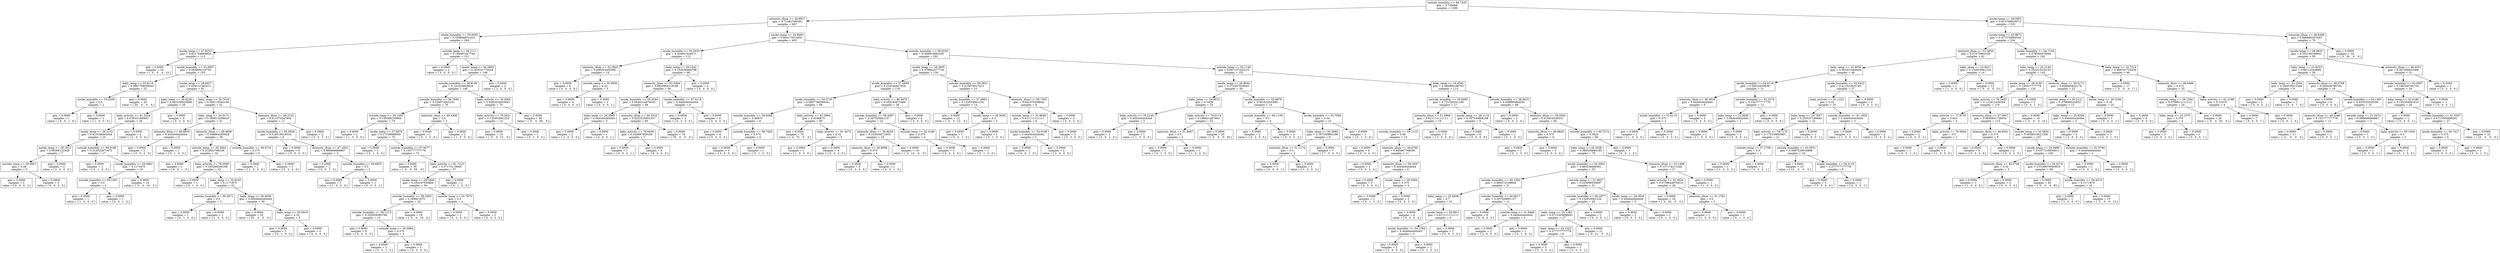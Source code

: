 digraph Tree {
0 [label="outside_humidity <= 60.7432\ngini = 0.749986\nsamples = 1000", shape="box"] ;
1 [label="intensity_illum <= 49.8927\ngini = 0.71582799305\nsamples = 667", shape="box"] ;
0 -> 1 ;
2 [label="inside_humidity <= 55.6393\ngini = 0.559946051423\nsamples = 264", shape="box"] ;
1 -> 2 ;
3 [label="inside_temp <= 27.8253\ngini = 0.651734669904\nsamples = 113", shape="box"] ;
2 -> 3 ;
4 [label="gini = 0.0000\nsamples = 10\nvalue = [  0.   0.   0.  10.]", shape="box"] ;
3 -> 4 ;
5 [label="inside_humidity <= 53.9907\ngini = 0.595909133754\nsamples = 103", shape="box"] ;
3 -> 5 ;
6 [label="baby_temp <= 25.9118\ngini = 0.0867768595041\nsamples = 22", shape="box"] ;
5 -> 6 ;
7 [label="inside_humidity <= 53.8209\ngini = 0.5\nsamples = 2", shape="box"] ;
6 -> 7 ;
8 [label="gini = 0.0000\nsamples = 1\nvalue = [ 0.  0.  1.  0.]", shape="box"] ;
7 -> 8 ;
9 [label="gini = 0.0000\nsamples = 1\nvalue = [ 1.  0.  0.  0.]", shape="box"] ;
7 -> 9 ;
10 [label="gini = 0.0000\nsamples = 20\nvalue = [ 20.   0.   0.   0.]", shape="box"] ;
6 -> 10 ;
11 [label="inside_temp <= 28.6027\ngini = 0.658131382411\nsamples = 81", shape="box"] ;
5 -> 11 ;
12 [label="baby_temp <= 26.6226\ngini = 0.561236623068\nsamples = 29", shape="box"] ;
11 -> 12 ;
13 [label="baby_activity <= 81.5334\ngini = 0.476331360947\nsamples = 26", shape="box"] ;
12 -> 13 ;
14 [label="inside_temp <= 28.2152\ngini = 0.413194444444\nsamples = 24", shape="box"] ;
13 -> 14 ;
15 [label="inside_temp <= 28.1812\ngini = 0.65306122449\nsamples = 7", shape="box"] ;
14 -> 15 ;
16 [label="outside_temp <= 30.6921\ngini = 0.48\nsamples = 5", shape="box"] ;
15 -> 16 ;
17 [label="gini = 0.0000\nsamples = 2\nvalue = [ 0.  0.  0.  2.]", shape="box"] ;
16 -> 17 ;
18 [label="gini = 0.0000\nsamples = 3\nvalue = [ 0.  0.  3.  0.]", shape="box"] ;
16 -> 18 ;
19 [label="gini = 0.0000\nsamples = 2\nvalue = [ 2.  0.  0.  0.]", shape="box"] ;
15 -> 19 ;
20 [label="outside_humidity <= 58.9196\ngini = 0.214532871972\nsamples = 17", shape="box"] ;
14 -> 20 ;
21 [label="gini = 0.0000\nsamples = 1\nvalue = [ 0.  1.  0.  0.]", shape="box"] ;
20 -> 21 ;
22 [label="inside_humidity <= 54.0682\ngini = 0.1171875\nsamples = 16", shape="box"] ;
20 -> 22 ;
23 [label="outside_humidity <= 60.1401\ngini = 0.5\nsamples = 2", shape="box"] ;
22 -> 23 ;
24 [label="gini = 0.0000\nsamples = 1\nvalue = [ 1.  0.  0.  0.]", shape="box"] ;
23 -> 24 ;
25 [label="gini = 0.0000\nsamples = 1\nvalue = [ 0.  0.  1.  0.]", shape="box"] ;
23 -> 25 ;
26 [label="gini = 0.0000\nsamples = 14\nvalue = [  0.   0.  14.   0.]", shape="box"] ;
22 -> 26 ;
27 [label="gini = 0.0000\nsamples = 2\nvalue = [ 2.  0.  0.  0.]", shape="box"] ;
13 -> 27 ;
28 [label="gini = 0.0000\nsamples = 3\nvalue = [ 0.  3.  0.  0.]", shape="box"] ;
12 -> 28 ;
29 [label="baby_temp <= 26.7018\ngini = 0.545118343195\nsamples = 52", shape="box"] ;
11 -> 29 ;
30 [label="baby_temp <= 24.6171\ngini = 0.393813206425\nsamples = 41", shape="box"] ;
29 -> 30 ;
31 [label="intensity_illum <= 48.8859\ngini = 0.444444444444\nsamples = 3", shape="box"] ;
30 -> 31 ;
32 [label="gini = 0.0000\nsamples = 2\nvalue = [ 0.  0.  2.  0.]", shape="box"] ;
31 -> 32 ;
33 [label="gini = 0.0000\nsamples = 1\nvalue = [ 0.  1.  0.  0.]", shape="box"] ;
31 -> 33 ;
34 [label="intensity_illum <= 49.4698\ngini = 0.308864265928\nsamples = 38", shape="box"] ;
30 -> 34 ;
35 [label="outside_temp <= 30.3564\ngini = 0.212802768166\nsamples = 34", shape="box"] ;
34 -> 35 ;
36 [label="gini = 0.0000\nsamples = 1\nvalue = [ 0.  0.  1.  0.]", shape="box"] ;
35 -> 36 ;
37 [label="baby_activity <= 78.0590\ngini = 0.165289256198\nsamples = 33", shape="box"] ;
35 -> 37 ;
38 [label="gini = 0.0000\nsamples = 1\nvalue = [ 0.  1.  0.  0.]", shape="box"] ;
37 -> 38 ;
39 [label="baby_temp <= 24.9102\ngini = 0.1171875\nsamples = 32", shape="box"] ;
37 -> 39 ;
40 [label="outside_humidity <= 60.5672\ngini = 0.5\nsamples = 2", shape="box"] ;
39 -> 40 ;
41 [label="gini = 0.0000\nsamples = 1\nvalue = [ 0.  1.  0.  0.]", shape="box"] ;
40 -> 41 ;
42 [label="gini = 0.0000\nsamples = 1\nvalue = [ 1.  0.  0.  0.]", shape="box"] ;
40 -> 42 ;
43 [label="baby_temp <= 26.4638\ngini = 0.0644444444444\nsamples = 30", shape="box"] ;
39 -> 43 ;
44 [label="gini = 0.0000\nsamples = 25\nvalue = [ 25.   0.   0.   0.]", shape="box"] ;
43 -> 44 ;
45 [label="baby_temp <= 26.4919\ngini = 0.32\nsamples = 5", shape="box"] ;
43 -> 45 ;
46 [label="gini = 0.0000\nsamples = 1\nvalue = [ 0.  1.  0.  0.]", shape="box"] ;
45 -> 46 ;
47 [label="gini = 0.0000\nsamples = 4\nvalue = [ 4.  0.  0.  0.]", shape="box"] ;
45 -> 47 ;
48 [label="outside_humidity <= 59.4733\ngini = 0.375\nsamples = 4", shape="box"] ;
34 -> 48 ;
49 [label="gini = 0.0000\nsamples = 1\nvalue = [ 1.  0.  0.  0.]", shape="box"] ;
48 -> 49 ;
50 [label="gini = 0.0000\nsamples = 3\nvalue = [ 0.  3.  0.  0.]", shape="box"] ;
48 -> 50 ;
51 [label="intensity_illum <= 49.3132\ngini = 0.611570247934\nsamples = 11", shape="box"] ;
29 -> 51 ;
52 [label="inside_humidity <= 55.2930\ngini = 0.518518518519\nsamples = 9", shape="box"] ;
51 -> 52 ;
53 [label="gini = 0.0000\nsamples = 6\nvalue = [ 0.  6.  0.  0.]", shape="box"] ;
52 -> 53 ;
54 [label="intensity_illum <= 47.1852\ngini = 0.666666666667\nsamples = 3", shape="box"] ;
52 -> 54 ;
55 [label="gini = 0.0000\nsamples = 1\nvalue = [ 0.  0.  1.  0.]", shape="box"] ;
54 -> 55 ;
56 [label="outside_humidity <= 58.6955\ngini = 0.5\nsamples = 2", shape="box"] ;
54 -> 56 ;
57 [label="gini = 0.0000\nsamples = 1\nvalue = [ 1.  0.  0.  0.]", shape="box"] ;
56 -> 57 ;
58 [label="gini = 0.0000\nsamples = 1\nvalue = [ 0.  0.  0.  1.]", shape="box"] ;
56 -> 58 ;
59 [label="gini = 0.0000\nsamples = 2\nvalue = [ 0.  0.  2.  0.]", shape="box"] ;
51 -> 59 ;
60 [label="outside_temp <= 28.2111\ngini = 0.194991447744\nsamples = 151", shape="box"] ;
2 -> 60 ;
61 [label="gini = 0.0000\nsamples = 3\nvalue = [ 3.  0.  0.  0.]", shape="box"] ;
60 -> 61 ;
62 [label="inside_temp <= 30.5805\ngini = 0.163531775018\nsamples = 148", shape="box"] ;
60 -> 62 ;
63 [label="outside_humidity <= 58.8149\ngini = 0.141020829424\nsamples = 146", shape="box"] ;
62 -> 63 ;
64 [label="outside_humidity <= 58.7939\ngini = 0.234072022161\nsamples = 76", shape="box"] ;
63 -> 64 ;
65 [label="outside_temp <= 29.1492\ngini = 0.195398100804\nsamples = 74", shape="box"] ;
64 -> 65 ;
66 [label="gini = 0.0000\nsamples = 1\nvalue = [ 1.  0.  0.  0.]", shape="box"] ;
65 -> 66 ;
67 [label="inside_temp <= 27.9978\ngini = 0.17339088009\nsamples = 73", shape="box"] ;
65 -> 67 ;
68 [label="gini = 0.0000\nsamples = 1\nvalue = [ 0.  1.  0.  0.]", shape="box"] ;
67 -> 68 ;
69 [label="outside_humidity <= 57.9577\ngini = 0.152777777778\nsamples = 72", shape="box"] ;
67 -> 69 ;
70 [label="gini = 0.0000\nsamples = 35\nvalue = [  0.   0.  35.   0.]", shape="box"] ;
69 -> 70 ;
71 [label="baby_activity <= 81.7215\ngini = 0.27173119065\nsamples = 37", shape="box"] ;
69 -> 71 ;
72 [label="inside_temp <= 29.1849\ngini = 0.239197530864\nsamples = 36", shape="box"] ;
71 -> 72 ;
73 [label="outside_humidity <= 58.2563\ngini = 0.169921875\nsamples = 32", shape="box"] ;
72 -> 73 ;
74 [label="outside_humidity <= 58.1273\ngini = 0.355029585799\nsamples = 13", shape="box"] ;
73 -> 74 ;
75 [label="gini = 0.0000\nsamples = 9\nvalue = [ 0.  0.  9.  0.]", shape="box"] ;
74 -> 75 ;
76 [label="outside_temp <= 30.3994\ngini = 0.375\nsamples = 4", shape="box"] ;
74 -> 76 ;
77 [label="gini = 0.0000\nsamples = 1\nvalue = [ 0.  0.  1.  0.]", shape="box"] ;
76 -> 77 ;
78 [label="gini = 0.0000\nsamples = 3\nvalue = [ 0.  3.  0.  0.]", shape="box"] ;
76 -> 78 ;
79 [label="gini = 0.0000\nsamples = 19\nvalue = [  0.   0.  19.   0.]", shape="box"] ;
73 -> 79 ;
80 [label="outside_temp <= 32.7975\ngini = 0.5\nsamples = 4", shape="box"] ;
72 -> 80 ;
81 [label="gini = 0.0000\nsamples = 2\nvalue = [ 0.  2.  0.  0.]", shape="box"] ;
80 -> 81 ;
82 [label="gini = 0.0000\nsamples = 2\nvalue = [ 0.  0.  2.  0.]", shape="box"] ;
80 -> 82 ;
83 [label="gini = 0.0000\nsamples = 1\nvalue = [ 0.  1.  0.  0.]", shape="box"] ;
71 -> 83 ;
84 [label="intensity_illum <= 49.4306\ngini = 0.5\nsamples = 2", shape="box"] ;
64 -> 84 ;
85 [label="gini = 0.0000\nsamples = 1\nvalue = [ 0.  1.  0.  0.]", shape="box"] ;
84 -> 85 ;
86 [label="gini = 0.0000\nsamples = 1\nvalue = [ 1.  0.  0.  0.]", shape="box"] ;
84 -> 86 ;
87 [label="baby_activity <= 79.3065\ngini = 0.0281632653061\nsamples = 70", shape="box"] ;
63 -> 87 ;
88 [label="baby_activity <= 79.2621\ngini = 0.132653061224\nsamples = 14", shape="box"] ;
87 -> 88 ;
89 [label="gini = 0.0000\nsamples = 13\nvalue = [  0.   0.  13.   0.]", shape="box"] ;
88 -> 89 ;
90 [label="gini = 0.0000\nsamples = 1\nvalue = [ 0.  1.  0.  0.]", shape="box"] ;
88 -> 90 ;
91 [label="gini = 0.0000\nsamples = 56\nvalue = [  0.   0.  56.   0.]", shape="box"] ;
87 -> 91 ;
92 [label="gini = 0.0000\nsamples = 2\nvalue = [ 2.  0.  0.  0.]", shape="box"] ;
62 -> 92 ;
93 [label="inside_temp <= 25.8483\ngini = 0.664175014931\nsamples = 403", shape="box"] ;
1 -> 93 ;
94 [label="inside_humidity <= 55.0935\ngini = 0.334821428571\nsamples = 112", shape="box"] ;
93 -> 94 ;
95 [label="intensity_illum <= 52.3825\ngini = 0.408163265306\nsamples = 14", shape="box"] ;
94 -> 95 ;
96 [label="gini = 0.0000\nsamples = 9\nvalue = [ 0.  0.  0.  9.]", shape="box"] ;
95 -> 96 ;
97 [label="outside_temp <= 30.3856\ngini = 0.32\nsamples = 5", shape="box"] ;
95 -> 97 ;
98 [label="gini = 0.0000\nsamples = 4\nvalue = [ 0.  4.  0.  0.]", shape="box"] ;
97 -> 98 ;
99 [label="gini = 0.0000\nsamples = 1\nvalue = [ 0.  0.  0.  1.]", shape="box"] ;
97 -> 99 ;
100 [label="baby_temp <= 26.2242\ngini = 0.152436484798\nsamples = 98", shape="box"] ;
94 -> 100 ;
101 [label="intensity_illum <= 53.5364\ngini = 0.0823902218198\nsamples = 94", shape="box"] ;
100 -> 101 ;
102 [label="inside_humidity <= 55.3294\ngini = 0.0444214876033\nsamples = 88", shape="box"] ;
101 -> 102 ;
103 [label="baby_temp <= 24.4585\ngini = 0.444444444444\nsamples = 3", shape="box"] ;
102 -> 103 ;
104 [label="gini = 0.0000\nsamples = 2\nvalue = [ 2.  0.  0.  0.]", shape="box"] ;
103 -> 104 ;
105 [label="gini = 0.0000\nsamples = 1\nvalue = [ 0.  0.  0.  1.]", shape="box"] ;
103 -> 105 ;
106 [label="intensity_illum <= 50.3310\ngini = 0.0232525951557\nsamples = 85", shape="box"] ;
102 -> 106 ;
107 [label="baby_activity <= 79.8456\ngini = 0.244897959184\nsamples = 7", shape="box"] ;
106 -> 107 ;
108 [label="gini = 0.0000\nsamples = 1\nvalue = [ 0.  0.  0.  1.]", shape="box"] ;
107 -> 108 ;
109 [label="gini = 0.0000\nsamples = 6\nvalue = [ 6.  0.  0.  0.]", shape="box"] ;
107 -> 109 ;
110 [label="gini = 0.0000\nsamples = 78\nvalue = [ 78.   0.   0.   0.]", shape="box"] ;
106 -> 110 ;
111 [label="inside_humidity <= 57.4119\ngini = 0.444444444444\nsamples = 6", shape="box"] ;
101 -> 111 ;
112 [label="gini = 0.0000\nsamples = 2\nvalue = [ 0.  2.  0.  0.]", shape="box"] ;
111 -> 112 ;
113 [label="gini = 0.0000\nsamples = 4\nvalue = [ 4.  0.  0.  0.]", shape="box"] ;
111 -> 113 ;
114 [label="gini = 0.0000\nsamples = 4\nvalue = [ 0.  4.  0.  0.]", shape="box"] ;
100 -> 114 ;
115 [label="outside_humidity <= 58.9192\ngini = 0.566974882205\nsamples = 291", shape="box"] ;
93 -> 115 ;
116 [label="inside_temp <= 28.3005\ngini = 0.378862377724\nsamples = 139", shape="box"] ;
115 -> 116 ;
117 [label="inside_humidity <= 57.0909\ngini = 0.218192627824\nsamples = 116", shape="box"] ;
116 -> 117 ;
118 [label="inside_humidity <= 54.5730\ngini = 0.0867768595041\nsamples = 88", shape="box"] ;
117 -> 118 ;
119 [label="outside_humidity <= 58.6506\ngini = 0.46875\nsamples = 8", shape="box"] ;
118 -> 119 ;
120 [label="gini = 0.0000\nsamples = 4\nvalue = [ 0.  4.  0.  0.]", shape="box"] ;
119 -> 120 ;
121 [label="outside_humidity <= 58.7920\ngini = 0.375\nsamples = 4", shape="box"] ;
119 -> 121 ;
122 [label="gini = 0.0000\nsamples = 3\nvalue = [ 3.  0.  0.  0.]", shape="box"] ;
121 -> 122 ;
123 [label="gini = 0.0000\nsamples = 1\nvalue = [ 0.  1.  0.  0.]", shape="box"] ;
121 -> 123 ;
124 [label="baby_activity <= 81.3894\ngini = 0.0246875\nsamples = 80", shape="box"] ;
118 -> 124 ;
125 [label="gini = 0.0000\nsamples = 75\nvalue = [  0.  75.   0.   0.]", shape="box"] ;
124 -> 125 ;
126 [label="baby_activity <= 81.4375\ngini = 0.32\nsamples = 5", shape="box"] ;
124 -> 126 ;
127 [label="gini = 0.0000\nsamples = 1\nvalue = [ 1.  0.  0.  0.]", shape="box"] ;
126 -> 127 ;
128 [label="gini = 0.0000\nsamples = 4\nvalue = [ 0.  4.  0.  0.]", shape="box"] ;
126 -> 128 ;
129 [label="baby_activity <= 80.8470\ngini = 0.459183673469\nsamples = 28", shape="box"] ;
117 -> 129 ;
130 [label="outside_humidity <= 58.2067\ngini = 0.297520661157\nsamples = 22", shape="box"] ;
129 -> 130 ;
131 [label="intensity_illum <= 50.9028\ngini = 0.104938271605\nsamples = 18", shape="box"] ;
130 -> 131 ;
132 [label="intensity_illum <= 50.8089\ngini = 0.375\nsamples = 4", shape="box"] ;
131 -> 132 ;
133 [label="gini = 0.0000\nsamples = 3\nvalue = [ 0.  3.  0.  0.]", shape="box"] ;
132 -> 133 ;
134 [label="gini = 0.0000\nsamples = 1\nvalue = [ 0.  0.  1.  0.]", shape="box"] ;
132 -> 134 ;
135 [label="gini = 0.0000\nsamples = 14\nvalue = [  0.  14.   0.   0.]", shape="box"] ;
131 -> 135 ;
136 [label="outside_temp <= 32.3180\ngini = 0.375\nsamples = 4", shape="box"] ;
130 -> 136 ;
137 [label="gini = 0.0000\nsamples = 3\nvalue = [ 0.  0.  3.  0.]", shape="box"] ;
136 -> 137 ;
138 [label="gini = 0.0000\nsamples = 1\nvalue = [ 0.  1.  0.  0.]", shape="box"] ;
136 -> 138 ;
139 [label="gini = 0.0000\nsamples = 6\nvalue = [ 0.  0.  6.  0.]", shape="box"] ;
129 -> 139 ;
140 [label="outside_humidity <= 58.3831\ngini = 0.415879017013\nsamples = 23", shape="box"] ;
116 -> 140 ;
141 [label="inside_humidity <= 57.9983\ngini = 0.132653061224\nsamples = 14", shape="box"] ;
140 -> 141 ;
142 [label="gini = 0.0000\nsamples = 12\nvalue = [  0.   0.  12.   0.]", shape="box"] ;
141 -> 142 ;
143 [label="inside_temp <= 28.3630\ngini = 0.5\nsamples = 2", shape="box"] ;
141 -> 143 ;
144 [label="gini = 0.0000\nsamples = 1\nvalue = [ 0.  0.  1.  0.]", shape="box"] ;
143 -> 144 ;
145 [label="gini = 0.0000\nsamples = 1\nvalue = [ 0.  1.  0.  0.]", shape="box"] ;
143 -> 145 ;
146 [label="intensity_illum <= 50.7355\ngini = 0.641975308642\nsamples = 9", shape="box"] ;
140 -> 146 ;
147 [label="outside_temp <= 31.8649\ngini = 0.611111111111\nsamples = 6", shape="box"] ;
146 -> 147 ;
148 [label="inside_humidity <= 54.9108\ngini = 0.444444444444\nsamples = 3", shape="box"] ;
147 -> 148 ;
149 [label="gini = 0.0000\nsamples = 1\nvalue = [ 0.  0.  1.  0.]", shape="box"] ;
148 -> 149 ;
150 [label="gini = 0.0000\nsamples = 2\nvalue = [ 2.  0.  0.  0.]", shape="box"] ;
148 -> 150 ;
151 [label="gini = 0.0000\nsamples = 3\nvalue = [ 0.  3.  0.  0.]", shape="box"] ;
147 -> 151 ;
152 [label="gini = 0.0000\nsamples = 3\nvalue = [ 0.  0.  3.  0.]", shape="box"] ;
146 -> 152 ;
153 [label="outside_temp <= 30.1146\ngini = 0.667157202216\nsamples = 152", shape="box"] ;
115 -> 153 ;
154 [label="inside_temp <= 26.8044\ngini = 0.573307034845\nsamples = 39", shape="box"] ;
153 -> 154 ;
155 [label="baby_temp <= 24.8612\ngini = 0.3456\nsamples = 25", shape="box"] ;
154 -> 155 ;
156 [label="baby_activity <= 79.2149\ngini = 0.444444444444\nsamples = 3", shape="box"] ;
155 -> 156 ;
157 [label="gini = 0.0000\nsamples = 2\nvalue = [ 0.  0.  2.  0.]", shape="box"] ;
156 -> 157 ;
158 [label="gini = 0.0000\nsamples = 1\nvalue = [ 1.  0.  0.  0.]", shape="box"] ;
156 -> 158 ;
159 [label="baby_activity <= 79.0174\ngini = 0.169421487603\nsamples = 22", shape="box"] ;
155 -> 159 ;
160 [label="intensity_illum <= 51.8497\ngini = 0.5\nsamples = 2", shape="box"] ;
159 -> 160 ;
161 [label="gini = 0.0000\nsamples = 1\nvalue = [ 0.  1.  0.  0.]", shape="box"] ;
160 -> 161 ;
162 [label="gini = 0.0000\nsamples = 1\nvalue = [ 1.  0.  0.  0.]", shape="box"] ;
160 -> 162 ;
163 [label="gini = 0.0000\nsamples = 20\nvalue = [  0.   0.   0.  20.]", shape="box"] ;
159 -> 163 ;
164 [label="inside_humidity <= 52.8976\ngini = 0.581632653061\nsamples = 14", shape="box"] ;
154 -> 164 ;
165 [label="outside_humidity <= 60.1159\ngini = 0.5\nsamples = 4", shape="box"] ;
164 -> 165 ;
166 [label="gini = 0.0000\nsamples = 2\nvalue = [ 0.  2.  0.  0.]", shape="box"] ;
165 -> 166 ;
167 [label="gini = 0.0000\nsamples = 2\nvalue = [ 0.  0.  0.  2.]", shape="box"] ;
165 -> 167 ;
168 [label="inside_humidity <= 53.7506\ngini = 0.34\nsamples = 10", shape="box"] ;
164 -> 168 ;
169 [label="baby_temp <= 26.3980\ngini = 0.197530864198\nsamples = 9", shape="box"] ;
168 -> 169 ;
170 [label="intensity_illum <= 51.1174\ngini = 0.5\nsamples = 2", shape="box"] ;
169 -> 170 ;
171 [label="gini = 0.0000\nsamples = 1\nvalue = [ 0.  0.  0.  1.]", shape="box"] ;
170 -> 171 ;
172 [label="gini = 0.0000\nsamples = 1\nvalue = [ 1.  0.  0.  0.]", shape="box"] ;
170 -> 172 ;
173 [label="gini = 0.0000\nsamples = 7\nvalue = [ 7.  0.  0.  0.]", shape="box"] ;
169 -> 173 ;
174 [label="gini = 0.0000\nsamples = 1\nvalue = [ 0.  1.  0.  0.]", shape="box"] ;
168 -> 174 ;
175 [label="baby_temp <= 24.6591\ngini = 0.566998198763\nsamples = 113", shape="box"] ;
153 -> 175 ;
176 [label="outside_humidity <= 59.9495\ngini = 0.721536351166\nsamples = 27", shape="box"] ;
175 -> 176 ;
177 [label="intensity_illum <= 51.5968\ngini = 0.611111111111\nsamples = 18", shape="box"] ;
176 -> 177 ;
178 [label="outside_humidity <= 59.1115\ngini = 0.48\nsamples = 15", shape="box"] ;
177 -> 178 ;
179 [label="gini = 0.0000\nsamples = 4\nvalue = [ 0.  0.  4.  0.]", shape="box"] ;
178 -> 179 ;
180 [label="intensity_illum <= 49.9760\ngini = 0.495867768595\nsamples = 11", shape="box"] ;
178 -> 180 ;
181 [label="gini = 0.0000\nsamples = 2\nvalue = [ 0.  0.  2.  0.]", shape="box"] ;
180 -> 181 ;
182 [label="intensity_illum <= 50.4547\ngini = 0.444444444444\nsamples = 9", shape="box"] ;
180 -> 182 ;
183 [label="gini = 0.0000\nsamples = 5\nvalue = [ 0.  5.  0.  0.]", shape="box"] ;
182 -> 183 ;
184 [label="inside_temp <= 26.3594\ngini = 0.375\nsamples = 4", shape="box"] ;
182 -> 184 ;
185 [label="gini = 0.0000\nsamples = 1\nvalue = [ 0.  1.  0.  0.]", shape="box"] ;
184 -> 185 ;
186 [label="gini = 0.0000\nsamples = 3\nvalue = [ 0.  0.  3.  0.]", shape="box"] ;
184 -> 186 ;
187 [label="gini = 0.0000\nsamples = 3\nvalue = [ 3.  0.  0.  0.]", shape="box"] ;
177 -> 187 ;
188 [label="inside_temp <= 28.1110\ngini = 0.197530864198\nsamples = 9", shape="box"] ;
176 -> 188 ;
189 [label="gini = 0.0000\nsamples = 8\nvalue = [ 0.  0.  0.  8.]", shape="box"] ;
188 -> 189 ;
190 [label="gini = 0.0000\nsamples = 1\nvalue = [ 0.  1.  0.  0.]", shape="box"] ;
188 -> 190 ;
191 [label="outside_humidity <= 58.9425\ngini = 0.438885884262\nsamples = 86", shape="box"] ;
175 -> 191 ;
192 [label="gini = 0.0000\nsamples = 2\nvalue = [ 0.  0.  2.  0.]", shape="box"] ;
191 -> 192 ;
193 [label="intensity_illum <= 50.0592\ngini = 0.415816326531\nsamples = 84", shape="box"] ;
191 -> 193 ;
194 [label="intensity_illum <= 49.9829\ngini = 0.375\nsamples = 4", shape="box"] ;
193 -> 194 ;
195 [label="gini = 0.0000\nsamples = 1\nvalue = [ 0.  1.  0.  0.]", shape="box"] ;
194 -> 195 ;
196 [label="gini = 0.0000\nsamples = 3\nvalue = [ 3.  0.  0.  0.]", shape="box"] ;
194 -> 196 ;
197 [label="outside_humidity <= 60.7274\ngini = 0.3825\nsamples = 80", shape="box"] ;
193 -> 197 ;
198 [label="baby_temp <= 26.2038\ngini = 0.368530684185\nsamples = 79", shape="box"] ;
197 -> 198 ;
199 [label="inside_humidity <= 54.3504\ngini = 0.465236686391\nsamples = 52", shape="box"] ;
198 -> 199 ;
200 [label="outside_humidity <= 60.2392\ngini = 0.680272108844\nsamples = 21", shape="box"] ;
199 -> 200 ;
201 [label="baby_temp <= 25.8208\ngini = 0.7\nsamples = 10", shape="box"] ;
200 -> 201 ;
202 [label="gini = 0.0000\nsamples = 4\nvalue = [ 0.  0.  0.  4.]", shape="box"] ;
201 -> 202 ;
203 [label="inside_temp <= 28.0811\ngini = 0.611111111111\nsamples = 6", shape="box"] ;
201 -> 203 ;
204 [label="inside_humidity <= 54.1784\ngini = 0.444444444444\nsamples = 3", shape="box"] ;
203 -> 204 ;
205 [label="gini = 0.0000\nsamples = 2\nvalue = [ 2.  0.  0.  0.]", shape="box"] ;
204 -> 205 ;
206 [label="gini = 0.0000\nsamples = 1\nvalue = [ 0.  1.  0.  0.]", shape="box"] ;
204 -> 206 ;
207 [label="gini = 0.0000\nsamples = 3\nvalue = [ 0.  0.  3.  0.]", shape="box"] ;
203 -> 207 ;
208 [label="outside_humidity <= 60.6617\ngini = 0.297520661157\nsamples = 11", shape="box"] ;
200 -> 208 ;
209 [label="gini = 0.0000\nsamples = 8\nvalue = [ 0.  8.  0.  0.]", shape="box"] ;
208 -> 209 ;
210 [label="outside_temp <= 31.9468\ngini = 0.444444444444\nsamples = 3", shape="box"] ;
208 -> 210 ;
211 [label="gini = 0.0000\nsamples = 2\nvalue = [ 2.  0.  0.  0.]", shape="box"] ;
210 -> 211 ;
212 [label="gini = 0.0000\nsamples = 1\nvalue = [ 0.  1.  0.  0.]", shape="box"] ;
210 -> 212 ;
213 [label="outside_temp <= 31.9937\ngini = 0.233090530697\nsamples = 31", shape="box"] ;
199 -> 213 ;
214 [label="outside_humidity <= 60.2977\ngini = 0.132653061224\nsamples = 28", shape="box"] ;
213 -> 214 ;
215 [label="baby_temp <= 25.1383\ngini = 0.0713305898491\nsamples = 27", shape="box"] ;
214 -> 215 ;
216 [label="baby_temp <= 25.1323\ngini = 0.277777777778\nsamples = 6", shape="box"] ;
215 -> 216 ;
217 [label="gini = 0.0000\nsamples = 5\nvalue = [ 0.  5.  0.  0.]", shape="box"] ;
216 -> 217 ;
218 [label="gini = 0.0000\nsamples = 1\nvalue = [ 0.  0.  0.  1.]", shape="box"] ;
216 -> 218 ;
219 [label="gini = 0.0000\nsamples = 21\nvalue = [  0.  21.   0.   0.]", shape="box"] ;
215 -> 219 ;
220 [label="gini = 0.0000\nsamples = 1\nvalue = [ 0.  0.  0.  1.]", shape="box"] ;
214 -> 220 ;
221 [label="inside_temp <= 28.3826\ngini = 0.444444444444\nsamples = 3", shape="box"] ;
213 -> 221 ;
222 [label="gini = 0.0000\nsamples = 2\nvalue = [ 0.  0.  2.  0.]", shape="box"] ;
221 -> 222 ;
223 [label="gini = 0.0000\nsamples = 1\nvalue = [ 0.  1.  0.  0.]", shape="box"] ;
221 -> 223 ;
224 [label="intensity_illum <= 52.1409\ngini = 0.137174211248\nsamples = 27", shape="box"] ;
198 -> 224 ;
225 [label="baby_activity <= 81.3024\ngini = 0.0739644970414\nsamples = 26", shape="box"] ;
224 -> 225 ;
226 [label="gini = 0.0000\nsamples = 24\nvalue = [  0.  24.   0.   0.]", shape="box"] ;
225 -> 226 ;
227 [label="intensity_illum <= 51.1783\ngini = 0.5\nsamples = 2", shape="box"] ;
225 -> 227 ;
228 [label="gini = 0.0000\nsamples = 1\nvalue = [ 1.  0.  0.  0.]", shape="box"] ;
227 -> 228 ;
229 [label="gini = 0.0000\nsamples = 1\nvalue = [ 0.  1.  0.  0.]", shape="box"] ;
227 -> 229 ;
230 [label="gini = 0.0000\nsamples = 1\nvalue = [ 1.  0.  0.  0.]", shape="box"] ;
224 -> 230 ;
231 [label="gini = 0.0000\nsamples = 1\nvalue = [ 0.  0.  1.  0.]", shape="box"] ;
197 -> 231 ;
232 [label="inside_temp <= 28.0951\ngini = 0.613766920073\nsamples = 333", shape="box"] ;
0 -> 232 ;
233 [label="inside_temp <= 25.8873\ngini = 0.477276954554\nsamples = 254", shape="box"] ;
232 -> 233 ;
234 [label="intensity_illum <= 51.4659\ngini = 0.57075962539\nsamples = 62", shape="box"] ;
233 -> 234 ;
235 [label="baby_temp <= 22.9936\ngini = 0.561631944444\nsamples = 48", shape="box"] ;
234 -> 235 ;
236 [label="inside_humidity <= 54.8118\ngini = 0.59410430839\nsamples = 21", shape="box"] ;
235 -> 236 ;
237 [label="intensity_illum <= 48.2918\ngini = 0.444444444444\nsamples = 9", shape="box"] ;
236 -> 237 ;
238 [label="inside_humidity <= 53.6110\ngini = 0.375\nsamples = 4", shape="box"] ;
237 -> 238 ;
239 [label="gini = 0.0000\nsamples = 1\nvalue = [ 1.  0.  0.  0.]", shape="box"] ;
238 -> 239 ;
240 [label="gini = 0.0000\nsamples = 3\nvalue = [ 0.  0.  3.  0.]", shape="box"] ;
238 -> 240 ;
241 [label="gini = 0.0000\nsamples = 5\nvalue = [ 5.  0.  0.  0.]", shape="box"] ;
237 -> 241 ;
242 [label="outside_humidity <= 61.3374\ngini = 0.152777777778\nsamples = 12", shape="box"] ;
236 -> 242 ;
243 [label="baby_temp <= 22.8060\ngini = 0.444444444444\nsamples = 3", shape="box"] ;
242 -> 243 ;
244 [label="gini = 0.0000\nsamples = 1\nvalue = [ 1.  0.  0.  0.]", shape="box"] ;
243 -> 244 ;
245 [label="gini = 0.0000\nsamples = 2\nvalue = [ 0.  0.  0.  2.]", shape="box"] ;
243 -> 245 ;
246 [label="gini = 0.0000\nsamples = 9\nvalue = [ 0.  0.  0.  9.]", shape="box"] ;
242 -> 246 ;
247 [label="inside_humidity <= 55.6422\ngini = 0.411522633745\nsamples = 27", shape="box"] ;
235 -> 247 ;
248 [label="baby_activity <= 81.1222\ngini = 0.32\nsamples = 25", shape="box"] ;
247 -> 248 ;
249 [label="baby_temp <= 24.7657\ngini = 0.235537190083\nsamples = 22", shape="box"] ;
248 -> 249 ;
250 [label="baby_activity <= 78.7170\ngini = 0.172335600907\nsamples = 21", shape="box"] ;
249 -> 250 ;
251 [label="outside_temp <= 27.2758\ngini = 0.5\nsamples = 2", shape="box"] ;
250 -> 251 ;
252 [label="gini = 0.0000\nsamples = 1\nvalue = [ 1.  0.  0.  0.]", shape="box"] ;
251 -> 252 ;
253 [label="gini = 0.0000\nsamples = 1\nvalue = [ 0.  0.  0.  1.]", shape="box"] ;
251 -> 253 ;
254 [label="outside_humidity <= 61.6551\ngini = 0.0997229916898\nsamples = 19", shape="box"] ;
250 -> 254 ;
255 [label="gini = 0.0000\nsamples = 13\nvalue = [ 13.   0.   0.   0.]", shape="box"] ;
254 -> 255 ;
256 [label="inside_humidity <= 54.5123\ngini = 0.277777777778\nsamples = 6", shape="box"] ;
254 -> 256 ;
257 [label="gini = 0.0000\nsamples = 5\nvalue = [ 5.  0.  0.  0.]", shape="box"] ;
256 -> 257 ;
258 [label="gini = 0.0000\nsamples = 1\nvalue = [ 0.  0.  0.  1.]", shape="box"] ;
256 -> 258 ;
259 [label="gini = 0.0000\nsamples = 1\nvalue = [ 0.  0.  0.  1.]", shape="box"] ;
249 -> 259 ;
260 [label="outside_humidity <= 61.1929\ngini = 0.444444444444\nsamples = 3", shape="box"] ;
248 -> 260 ;
261 [label="gini = 0.0000\nsamples = 1\nvalue = [ 1.  0.  0.  0.]", shape="box"] ;
260 -> 261 ;
262 [label="gini = 0.0000\nsamples = 2\nvalue = [ 0.  0.  0.  2.]", shape="box"] ;
260 -> 262 ;
263 [label="gini = 0.0000\nsamples = 2\nvalue = [ 0.  0.  2.  0.]", shape="box"] ;
247 -> 263 ;
264 [label="baby_temp <= 22.6011\ngini = 0.132653061224\nsamples = 14", shape="box"] ;
234 -> 264 ;
265 [label="gini = 0.0000\nsamples = 1\nvalue = [ 1.  0.  0.  0.]", shape="box"] ;
264 -> 265 ;
266 [label="gini = 0.0000\nsamples = 13\nvalue = [  0.   0.   0.  13.]", shape="box"] ;
264 -> 266 ;
267 [label="inside_humidity <= 54.7128\ngini = 0.378526475694\nsamples = 192", shape="box"] ;
233 -> 267 ;
268 [label="baby_temp <= 25.2140\ngini = 0.253215316152\nsamples = 143", shape="box"] ;
267 -> 268 ;
269 [label="inside_temp <= 28.0100\ngini = 0.126527777778\nsamples = 120", shape="box"] ;
268 -> 269 ;
270 [label="baby_activity <= 78.2425\ngini = 0.112421439164\nsamples = 119", shape="box"] ;
269 -> 270 ;
271 [label="baby_activity <= 77.8735\ngini = 0.625\nsamples = 4", shape="box"] ;
270 -> 271 ;
272 [label="gini = 0.0000\nsamples = 2\nvalue = [ 0.  0.  0.  2.]", shape="box"] ;
271 -> 272 ;
273 [label="baby_activity <= 78.0604\ngini = 0.5\nsamples = 2", shape="box"] ;
271 -> 273 ;
274 [label="gini = 0.0000\nsamples = 1\nvalue = [ 0.  0.  1.  0.]", shape="box"] ;
273 -> 274 ;
275 [label="gini = 0.0000\nsamples = 1\nvalue = [ 1.  0.  0.  0.]", shape="box"] ;
273 -> 275 ;
276 [label="intensity_illum <= 47.0937\ngini = 0.0840831758034\nsamples = 115", shape="box"] ;
270 -> 276 ;
277 [label="intensity_illum <= 46.9501\ngini = 0.375\nsamples = 8", shape="box"] ;
276 -> 277 ;
278 [label="gini = 0.0000\nsamples = 6\nvalue = [ 0.  0.  0.  6.]", shape="box"] ;
277 -> 278 ;
279 [label="gini = 0.0000\nsamples = 2\nvalue = [ 0.  0.  2.  0.]", shape="box"] ;
277 -> 279 ;
280 [label="outside_temp <= 33.0834\ngini = 0.0548519521356\nsamples = 107", shape="box"] ;
276 -> 280 ;
281 [label="inside_temp <= 25.9489\ngini = 0.0377218934911\nsamples = 104", shape="box"] ;
280 -> 281 ;
282 [label="intensity_illum <= 49.5746\ngini = 0.32\nsamples = 5", shape="box"] ;
281 -> 282 ;
283 [label="gini = 0.0000\nsamples = 1\nvalue = [ 1.  0.  0.  0.]", shape="box"] ;
282 -> 283 ;
284 [label="gini = 0.0000\nsamples = 4\nvalue = [ 0.  0.  0.  4.]", shape="box"] ;
282 -> 284 ;
285 [label="inside_humidity <= 54.4274\ngini = 0.0199979593919\nsamples = 99", shape="box"] ;
281 -> 285 ;
286 [label="gini = 0.0000\nsamples = 83\nvalue = [  0.   0.   0.  83.]", shape="box"] ;
285 -> 286 ;
287 [label="inside_humidity <= 54.4474\ngini = 0.1171875\nsamples = 16", shape="box"] ;
285 -> 287 ;
288 [label="gini = 0.0000\nsamples = 1\nvalue = [ 1.  0.  0.  0.]", shape="box"] ;
287 -> 288 ;
289 [label="gini = 0.0000\nsamples = 15\nvalue = [  0.   0.   0.  15.]", shape="box"] ;
287 -> 289 ;
290 [label="outside_humidity <= 61.9790\ngini = 0.444444444444\nsamples = 3", shape="box"] ;
280 -> 290 ;
291 [label="gini = 0.0000\nsamples = 1\nvalue = [ 0.  0.  1.  0.]", shape="box"] ;
290 -> 291 ;
292 [label="gini = 0.0000\nsamples = 2\nvalue = [ 0.  0.  0.  2.]", shape="box"] ;
290 -> 292 ;
293 [label="gini = 0.0000\nsamples = 1\nvalue = [ 0.  0.  1.  0.]", shape="box"] ;
269 -> 293 ;
294 [label="intensity_illum <= 50.3171\ngini = 0.608695652174\nsamples = 23", shape="box"] ;
268 -> 294 ;
295 [label="outside_temp <= 30.2121\ngini = 0.378698224852\nsamples = 13", shape="box"] ;
294 -> 295 ;
296 [label="gini = 0.0000\nsamples = 10\nvalue = [  0.   0.   0.  10.]", shape="box"] ;
295 -> 296 ;
297 [label="baby_temp <= 25.6294\ngini = 0.444444444444\nsamples = 3", shape="box"] ;
295 -> 297 ;
298 [label="gini = 0.0000\nsamples = 2\nvalue = [ 2.  0.  0.  0.]", shape="box"] ;
297 -> 298 ;
299 [label="gini = 0.0000\nsamples = 1\nvalue = [ 0.  0.  1.  0.]", shape="box"] ;
297 -> 299 ;
300 [label="inside_temp <= 26.3166\ngini = 0.18\nsamples = 10", shape="box"] ;
294 -> 300 ;
301 [label="gini = 0.0000\nsamples = 1\nvalue = [ 0.  0.  0.  1.]", shape="box"] ;
300 -> 301 ;
302 [label="gini = 0.0000\nsamples = 9\nvalue = [ 0.  9.  0.  0.]", shape="box"] ;
300 -> 302 ;
303 [label="baby_temp <= 22.7214\ngini = 0.499791753436\nsamples = 49", shape="box"] ;
267 -> 303 ;
304 [label="gini = 0.0000\nsamples = 17\nvalue = [  0.   0.   0.  17.]", shape="box"] ;
303 -> 304 ;
305 [label="intensity_illum <= 48.9496\ngini = 0.375\nsamples = 32", shape="box"] ;
303 -> 305 ;
306 [label="outside_temp <= 29.1594\ngini = 0.0798611111111\nsamples = 24", shape="box"] ;
305 -> 306 ;
307 [label="baby_temp <= 23.1575\ngini = 0.375\nsamples = 4", shape="box"] ;
306 -> 307 ;
308 [label="gini = 0.0000\nsamples = 3\nvalue = [ 0.  0.  3.  0.]", shape="box"] ;
307 -> 308 ;
309 [label="gini = 0.0000\nsamples = 1\nvalue = [ 0.  0.  0.  1.]", shape="box"] ;
307 -> 309 ;
310 [label="gini = 0.0000\nsamples = 20\nvalue = [  0.   0.  20.   0.]", shape="box"] ;
306 -> 310 ;
311 [label="baby_activity <= 81.2188\ngini = 0.21875\nsamples = 8", shape="box"] ;
305 -> 311 ;
312 [label="gini = 0.0000\nsamples = 7\nvalue = [ 0.  0.  0.  7.]", shape="box"] ;
311 -> 312 ;
313 [label="gini = 0.0000\nsamples = 1\nvalue = [ 0.  0.  1.  0.]", shape="box"] ;
311 -> 313 ;
314 [label="intensity_illum <= 49.6388\ngini = 0.666880307643\nsamples = 79", shape="box"] ;
232 -> 314 ;
315 [label="inside_temp <= 29.0655\ngini = 0.552140189601\nsamples = 59", shape="box"] ;
314 -> 315 ;
316 [label="baby_temp <= 23.9253\ngini = 0.68112244898\nsamples = 28", shape="box"] ;
315 -> 316 ;
317 [label="baby_temp <= 23.2504\ngini = 0.345679012346\nsamples = 9", shape="box"] ;
316 -> 317 ;
318 [label="gini = 0.0000\nsamples = 2\nvalue = [ 0.  0.  0.  2.]", shape="box"] ;
317 -> 318 ;
319 [label="gini = 0.0000\nsamples = 7\nvalue = [ 0.  0.  7.  0.]", shape="box"] ;
317 -> 319 ;
320 [label="intensity_illum <= 48.0768\ngini = 0.559556786704\nsamples = 19", shape="box"] ;
316 -> 320 ;
321 [label="gini = 0.0000\nsamples = 4\nvalue = [ 0.  0.  0.  4.]", shape="box"] ;
320 -> 321 ;
322 [label="inside_humidity <= 54.1383\ngini = 0.435555555556\nsamples = 15", shape="box"] ;
320 -> 322 ;
323 [label="intensity_illum <= 49.5246\ngini = 0.152777777778\nsamples = 12", shape="box"] ;
322 -> 323 ;
324 [label="gini = 0.0000\nsamples = 11\nvalue = [ 11.   0.   0.   0.]", shape="box"] ;
323 -> 324 ;
325 [label="gini = 0.0000\nsamples = 1\nvalue = [ 0.  0.  0.  1.]", shape="box"] ;
323 -> 325 ;
326 [label="outside_temp <= 31.0474\ngini = 0.666666666667\nsamples = 3", shape="box"] ;
322 -> 326 ;
327 [label="gini = 0.0000\nsamples = 1\nvalue = [ 0.  0.  1.  0.]", shape="box"] ;
326 -> 327 ;
328 [label="baby_activity <= 80.1926\ngini = 0.5\nsamples = 2", shape="box"] ;
326 -> 328 ;
329 [label="gini = 0.0000\nsamples = 1\nvalue = [ 0.  0.  0.  1.]", shape="box"] ;
328 -> 329 ;
330 [label="gini = 0.0000\nsamples = 1\nvalue = [ 0.  1.  0.  0.]", shape="box"] ;
328 -> 330 ;
331 [label="intensity_illum <= 48.9551\ngini = 0.287200832466\nsamples = 31", shape="box"] ;
315 -> 331 ;
332 [label="outside_humidity <= 63.0887\ngini = 0.190249702735\nsamples = 29", shape="box"] ;
331 -> 332 ;
333 [label="baby_temp <= 22.4186\ngini = 0.135204081633\nsamples = 28", shape="box"] ;
332 -> 333 ;
334 [label="gini = 0.0000\nsamples = 1\nvalue = [ 0.  0.  0.  1.]", shape="box"] ;
333 -> 334 ;
335 [label="outside_humidity <= 61.0207\ngini = 0.0713305898491\nsamples = 27", shape="box"] ;
333 -> 335 ;
336 [label="inside_humidity <= 54.7417\ngini = 0.375\nsamples = 4", shape="box"] ;
335 -> 336 ;
337 [label="gini = 0.0000\nsamples = 3\nvalue = [ 3.  0.  0.  0.]", shape="box"] ;
336 -> 337 ;
338 [label="gini = 0.0000\nsamples = 1\nvalue = [ 0.  0.  1.  0.]", shape="box"] ;
336 -> 338 ;
339 [label="gini = 0.0000\nsamples = 23\nvalue = [ 23.   0.   0.   0.]", shape="box"] ;
335 -> 339 ;
340 [label="gini = 0.0000\nsamples = 1\nvalue = [ 0.  0.  0.  1.]", shape="box"] ;
332 -> 340 ;
341 [label="gini = 0.0000\nsamples = 2\nvalue = [ 0.  2.  0.  0.]", shape="box"] ;
331 -> 341 ;
342 [label="gini = 0.0000\nsamples = 20\nvalue = [  0.  20.   0.   0.]", shape="box"] ;
314 -> 342 ;
}